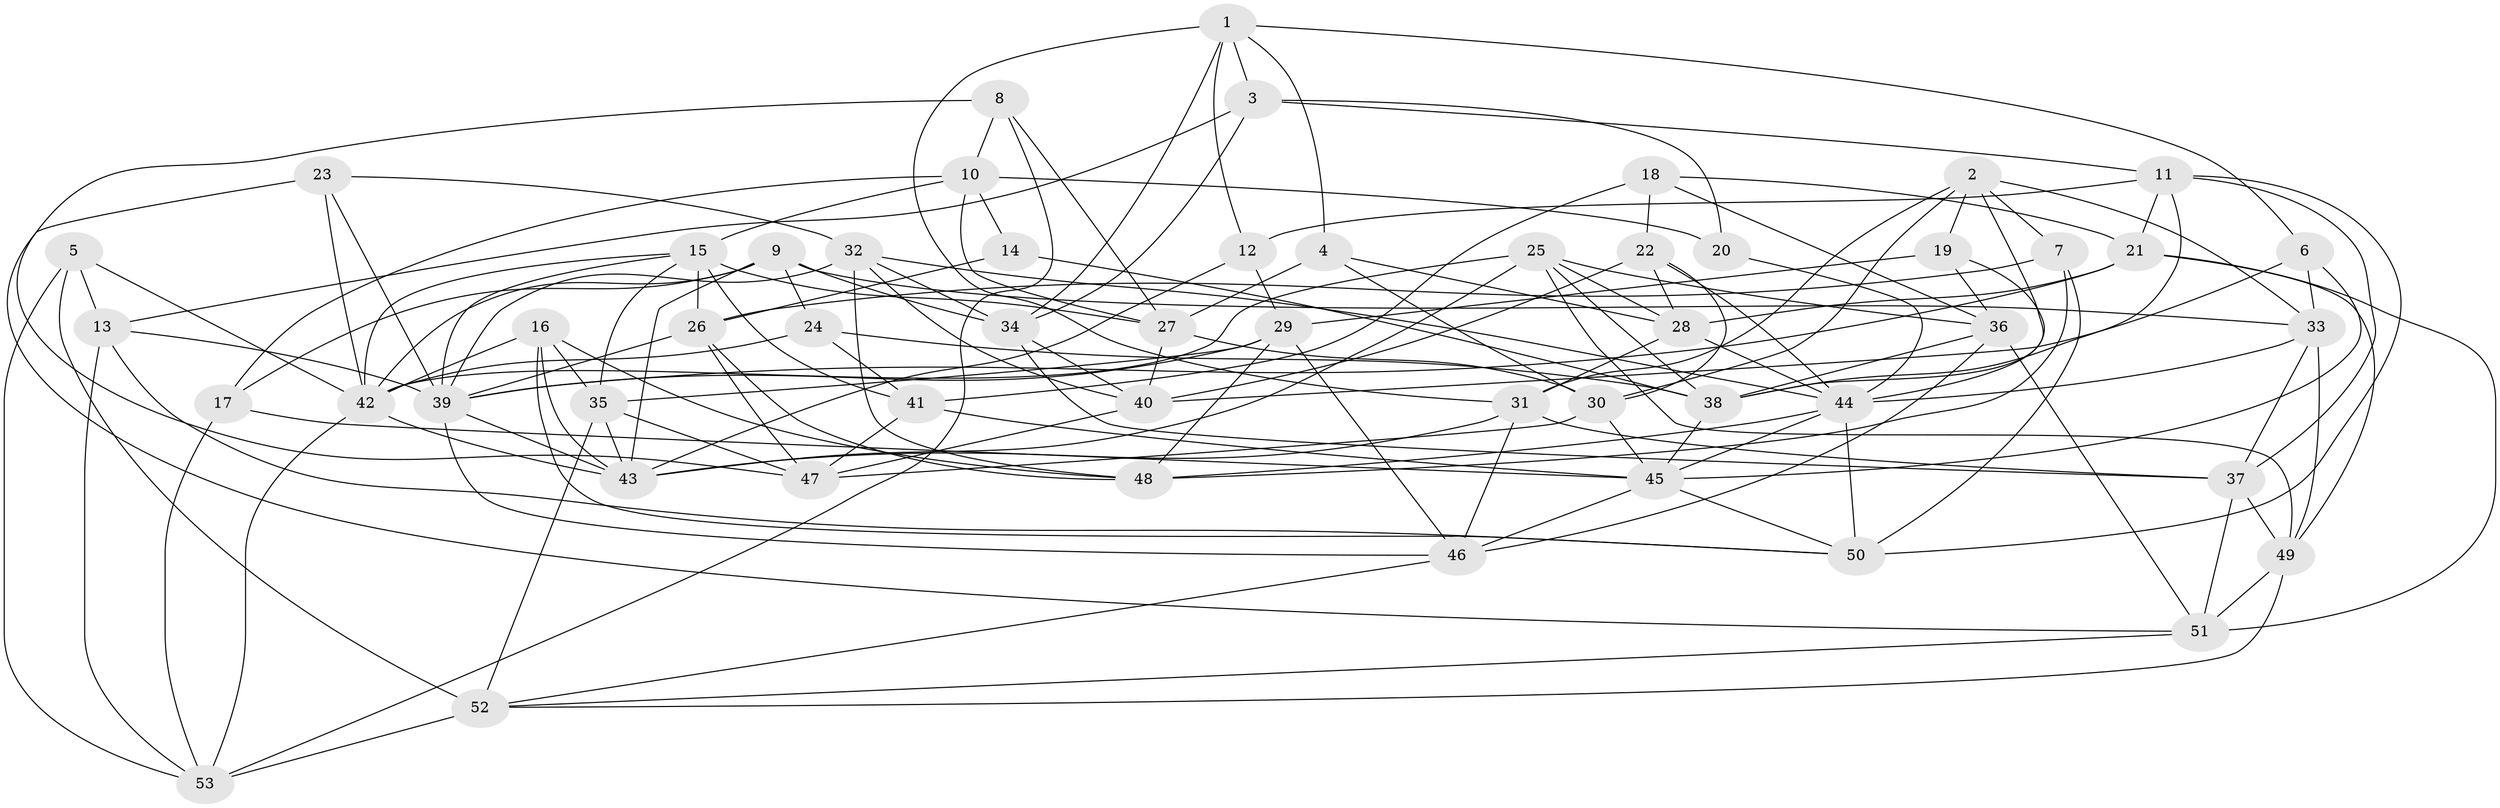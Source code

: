 // original degree distribution, {4: 1.0}
// Generated by graph-tools (version 1.1) at 2025/50/03/09/25 03:50:52]
// undirected, 53 vertices, 150 edges
graph export_dot {
graph [start="1"]
  node [color=gray90,style=filled];
  1;
  2;
  3;
  4;
  5;
  6;
  7;
  8;
  9;
  10;
  11;
  12;
  13;
  14;
  15;
  16;
  17;
  18;
  19;
  20;
  21;
  22;
  23;
  24;
  25;
  26;
  27;
  28;
  29;
  30;
  31;
  32;
  33;
  34;
  35;
  36;
  37;
  38;
  39;
  40;
  41;
  42;
  43;
  44;
  45;
  46;
  47;
  48;
  49;
  50;
  51;
  52;
  53;
  1 -- 3 [weight=1.0];
  1 -- 4 [weight=1.0];
  1 -- 6 [weight=1.0];
  1 -- 12 [weight=1.0];
  1 -- 31 [weight=1.0];
  1 -- 34 [weight=1.0];
  2 -- 7 [weight=1.0];
  2 -- 19 [weight=1.0];
  2 -- 30 [weight=1.0];
  2 -- 31 [weight=1.0];
  2 -- 33 [weight=1.0];
  2 -- 38 [weight=1.0];
  3 -- 11 [weight=1.0];
  3 -- 13 [weight=1.0];
  3 -- 20 [weight=2.0];
  3 -- 34 [weight=1.0];
  4 -- 27 [weight=1.0];
  4 -- 28 [weight=1.0];
  4 -- 30 [weight=1.0];
  5 -- 13 [weight=1.0];
  5 -- 42 [weight=1.0];
  5 -- 52 [weight=1.0];
  5 -- 53 [weight=1.0];
  6 -- 33 [weight=1.0];
  6 -- 40 [weight=1.0];
  6 -- 45 [weight=1.0];
  7 -- 26 [weight=1.0];
  7 -- 48 [weight=1.0];
  7 -- 50 [weight=1.0];
  8 -- 10 [weight=1.0];
  8 -- 27 [weight=1.0];
  8 -- 47 [weight=1.0];
  8 -- 53 [weight=1.0];
  9 -- 17 [weight=1.0];
  9 -- 24 [weight=1.0];
  9 -- 33 [weight=1.0];
  9 -- 34 [weight=1.0];
  9 -- 42 [weight=1.0];
  9 -- 43 [weight=1.0];
  10 -- 14 [weight=1.0];
  10 -- 15 [weight=1.0];
  10 -- 17 [weight=1.0];
  10 -- 20 [weight=1.0];
  10 -- 27 [weight=1.0];
  11 -- 12 [weight=1.0];
  11 -- 21 [weight=1.0];
  11 -- 37 [weight=1.0];
  11 -- 38 [weight=1.0];
  11 -- 50 [weight=1.0];
  12 -- 29 [weight=1.0];
  12 -- 43 [weight=1.0];
  13 -- 39 [weight=2.0];
  13 -- 50 [weight=1.0];
  13 -- 53 [weight=1.0];
  14 -- 26 [weight=1.0];
  14 -- 38 [weight=2.0];
  15 -- 26 [weight=1.0];
  15 -- 27 [weight=1.0];
  15 -- 35 [weight=1.0];
  15 -- 39 [weight=1.0];
  15 -- 41 [weight=2.0];
  15 -- 42 [weight=1.0];
  16 -- 35 [weight=1.0];
  16 -- 42 [weight=2.0];
  16 -- 43 [weight=1.0];
  16 -- 48 [weight=1.0];
  16 -- 50 [weight=1.0];
  17 -- 45 [weight=1.0];
  17 -- 53 [weight=1.0];
  18 -- 21 [weight=1.0];
  18 -- 22 [weight=1.0];
  18 -- 36 [weight=1.0];
  18 -- 41 [weight=1.0];
  19 -- 29 [weight=1.0];
  19 -- 36 [weight=1.0];
  19 -- 44 [weight=1.0];
  20 -- 44 [weight=1.0];
  21 -- 28 [weight=1.0];
  21 -- 39 [weight=1.0];
  21 -- 49 [weight=1.0];
  21 -- 51 [weight=1.0];
  22 -- 28 [weight=1.0];
  22 -- 30 [weight=1.0];
  22 -- 40 [weight=1.0];
  22 -- 44 [weight=2.0];
  23 -- 32 [weight=1.0];
  23 -- 39 [weight=1.0];
  23 -- 42 [weight=1.0];
  23 -- 51 [weight=1.0];
  24 -- 38 [weight=1.0];
  24 -- 41 [weight=1.0];
  24 -- 42 [weight=1.0];
  25 -- 28 [weight=1.0];
  25 -- 36 [weight=1.0];
  25 -- 38 [weight=1.0];
  25 -- 42 [weight=1.0];
  25 -- 43 [weight=1.0];
  25 -- 49 [weight=1.0];
  26 -- 39 [weight=1.0];
  26 -- 47 [weight=1.0];
  26 -- 48 [weight=1.0];
  27 -- 30 [weight=1.0];
  27 -- 40 [weight=1.0];
  28 -- 31 [weight=1.0];
  28 -- 44 [weight=1.0];
  29 -- 35 [weight=1.0];
  29 -- 39 [weight=1.0];
  29 -- 46 [weight=1.0];
  29 -- 48 [weight=1.0];
  30 -- 45 [weight=1.0];
  30 -- 47 [weight=1.0];
  31 -- 37 [weight=1.0];
  31 -- 43 [weight=1.0];
  31 -- 46 [weight=1.0];
  32 -- 34 [weight=1.0];
  32 -- 39 [weight=1.0];
  32 -- 40 [weight=1.0];
  32 -- 44 [weight=1.0];
  32 -- 48 [weight=1.0];
  33 -- 37 [weight=1.0];
  33 -- 44 [weight=1.0];
  33 -- 49 [weight=1.0];
  34 -- 37 [weight=1.0];
  34 -- 40 [weight=1.0];
  35 -- 43 [weight=1.0];
  35 -- 47 [weight=1.0];
  35 -- 52 [weight=1.0];
  36 -- 38 [weight=1.0];
  36 -- 46 [weight=1.0];
  36 -- 51 [weight=1.0];
  37 -- 49 [weight=1.0];
  37 -- 51 [weight=1.0];
  38 -- 45 [weight=1.0];
  39 -- 43 [weight=1.0];
  39 -- 46 [weight=1.0];
  40 -- 47 [weight=1.0];
  41 -- 45 [weight=1.0];
  41 -- 47 [weight=1.0];
  42 -- 43 [weight=1.0];
  42 -- 53 [weight=1.0];
  44 -- 45 [weight=1.0];
  44 -- 48 [weight=1.0];
  44 -- 50 [weight=1.0];
  45 -- 46 [weight=1.0];
  45 -- 50 [weight=1.0];
  46 -- 52 [weight=1.0];
  49 -- 51 [weight=1.0];
  49 -- 52 [weight=1.0];
  51 -- 52 [weight=1.0];
  52 -- 53 [weight=1.0];
}
